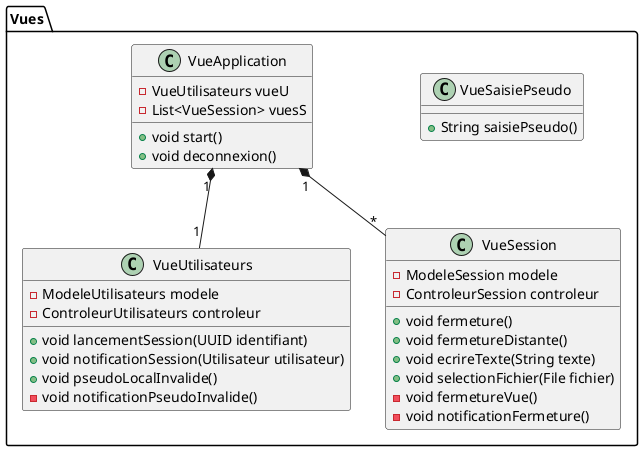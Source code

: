 @startuml vues
package "Vues" {   
    class VueUtilisateurs { 
        - ModeleUtilisateurs modele        
        - ControleurUtilisateurs controleur
        + void lancementSession(UUID identifiant)
        + void notificationSession(Utilisateur utilisateur)
        + void pseudoLocalInvalide()
        - void notificationPseudoInvalide()
     }    
     class VueSession {      
        - ModeleSession modele        
        - ControleurSession controleur
        + void fermeture()        
        + void fermetureDistante()
        + void ecrireTexte(String texte)        
        + void selectionFichier(File fichier)   
        - void fermetureVue()
        - void notificationFermeture()
    }    
    class VueSaisiePseudo {
        + String saisiePseudo()
    }
    class VueApplication {
        - VueUtilisateurs vueU
        - List<VueSession> vuesS
        + void start()
        + void deconnexion()
    }    
    
    VueApplication "1" *-- "1"  VueUtilisateurs
    VueApplication "1" *-- "*"  VueSession   
}
@enduml
